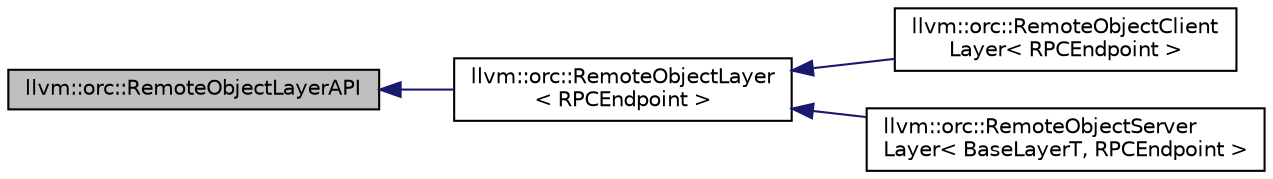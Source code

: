 digraph "llvm::orc::RemoteObjectLayerAPI"
{
 // LATEX_PDF_SIZE
  bgcolor="transparent";
  edge [fontname="Helvetica",fontsize="10",labelfontname="Helvetica",labelfontsize="10"];
  node [fontname="Helvetica",fontsize="10",shape="box"];
  rankdir="LR";
  Node1 [label="llvm::orc::RemoteObjectLayerAPI",height=0.2,width=0.4,color="black", fillcolor="grey75", style="filled", fontcolor="black",tooltip="RPC API needed by RemoteObjectClientLayer and RemoteObjectServerLayer."];
  Node1 -> Node2 [dir="back",color="midnightblue",fontsize="10",style="solid",fontname="Helvetica"];
  Node2 [label="llvm::orc::RemoteObjectLayer\l\< RPCEndpoint \>",height=0.2,width=0.4,color="black",URL="$classllvm_1_1orc_1_1RemoteObjectLayer.html",tooltip="Base class containing common utilities for RemoteObjectClientLayer and RemoteObjectServerLayer."];
  Node2 -> Node3 [dir="back",color="midnightblue",fontsize="10",style="solid",fontname="Helvetica"];
  Node3 [label="llvm::orc::RemoteObjectClient\lLayer\< RPCEndpoint \>",height=0.2,width=0.4,color="black",URL="$classllvm_1_1orc_1_1RemoteObjectClientLayer.html",tooltip="RemoteObjectClientLayer forwards the ORC Object Layer API over an RPC connection."];
  Node2 -> Node4 [dir="back",color="midnightblue",fontsize="10",style="solid",fontname="Helvetica"];
  Node4 [label="llvm::orc::RemoteObjectServer\lLayer\< BaseLayerT, RPCEndpoint \>",height=0.2,width=0.4,color="black",URL="$classllvm_1_1orc_1_1RemoteObjectServerLayer.html",tooltip="RemoteObjectServerLayer acts as a server and handling RPC calls for the object layer API from the giv..."];
}

